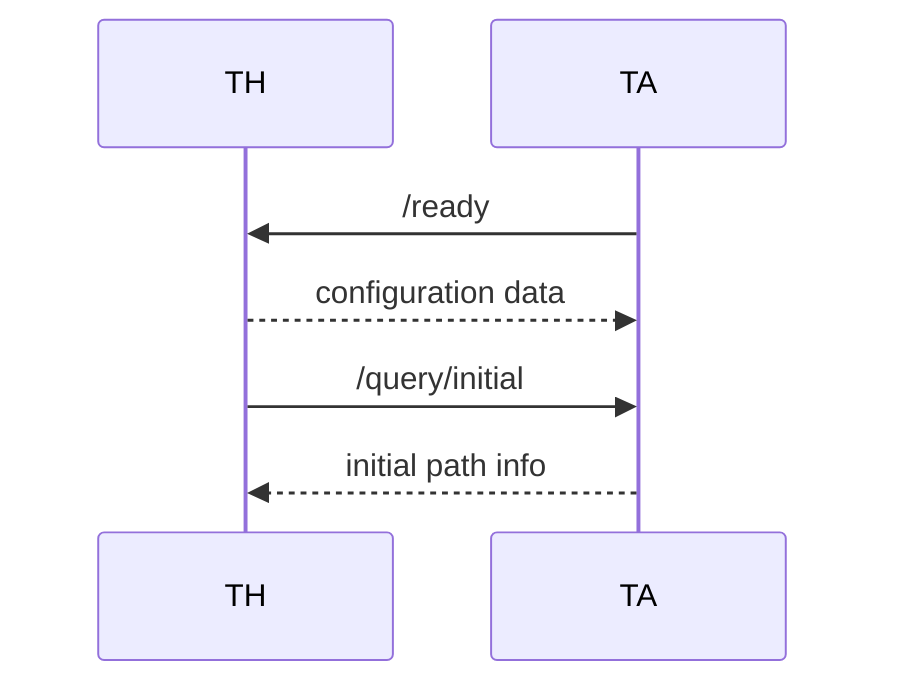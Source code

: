 sequenceDiagram
	participant TH
	participant TA

	TA ->> TH: /ready
	TH -->> TA: configuration data
	TH ->> TA: /query/initial
	TA -->> TH: initial path info